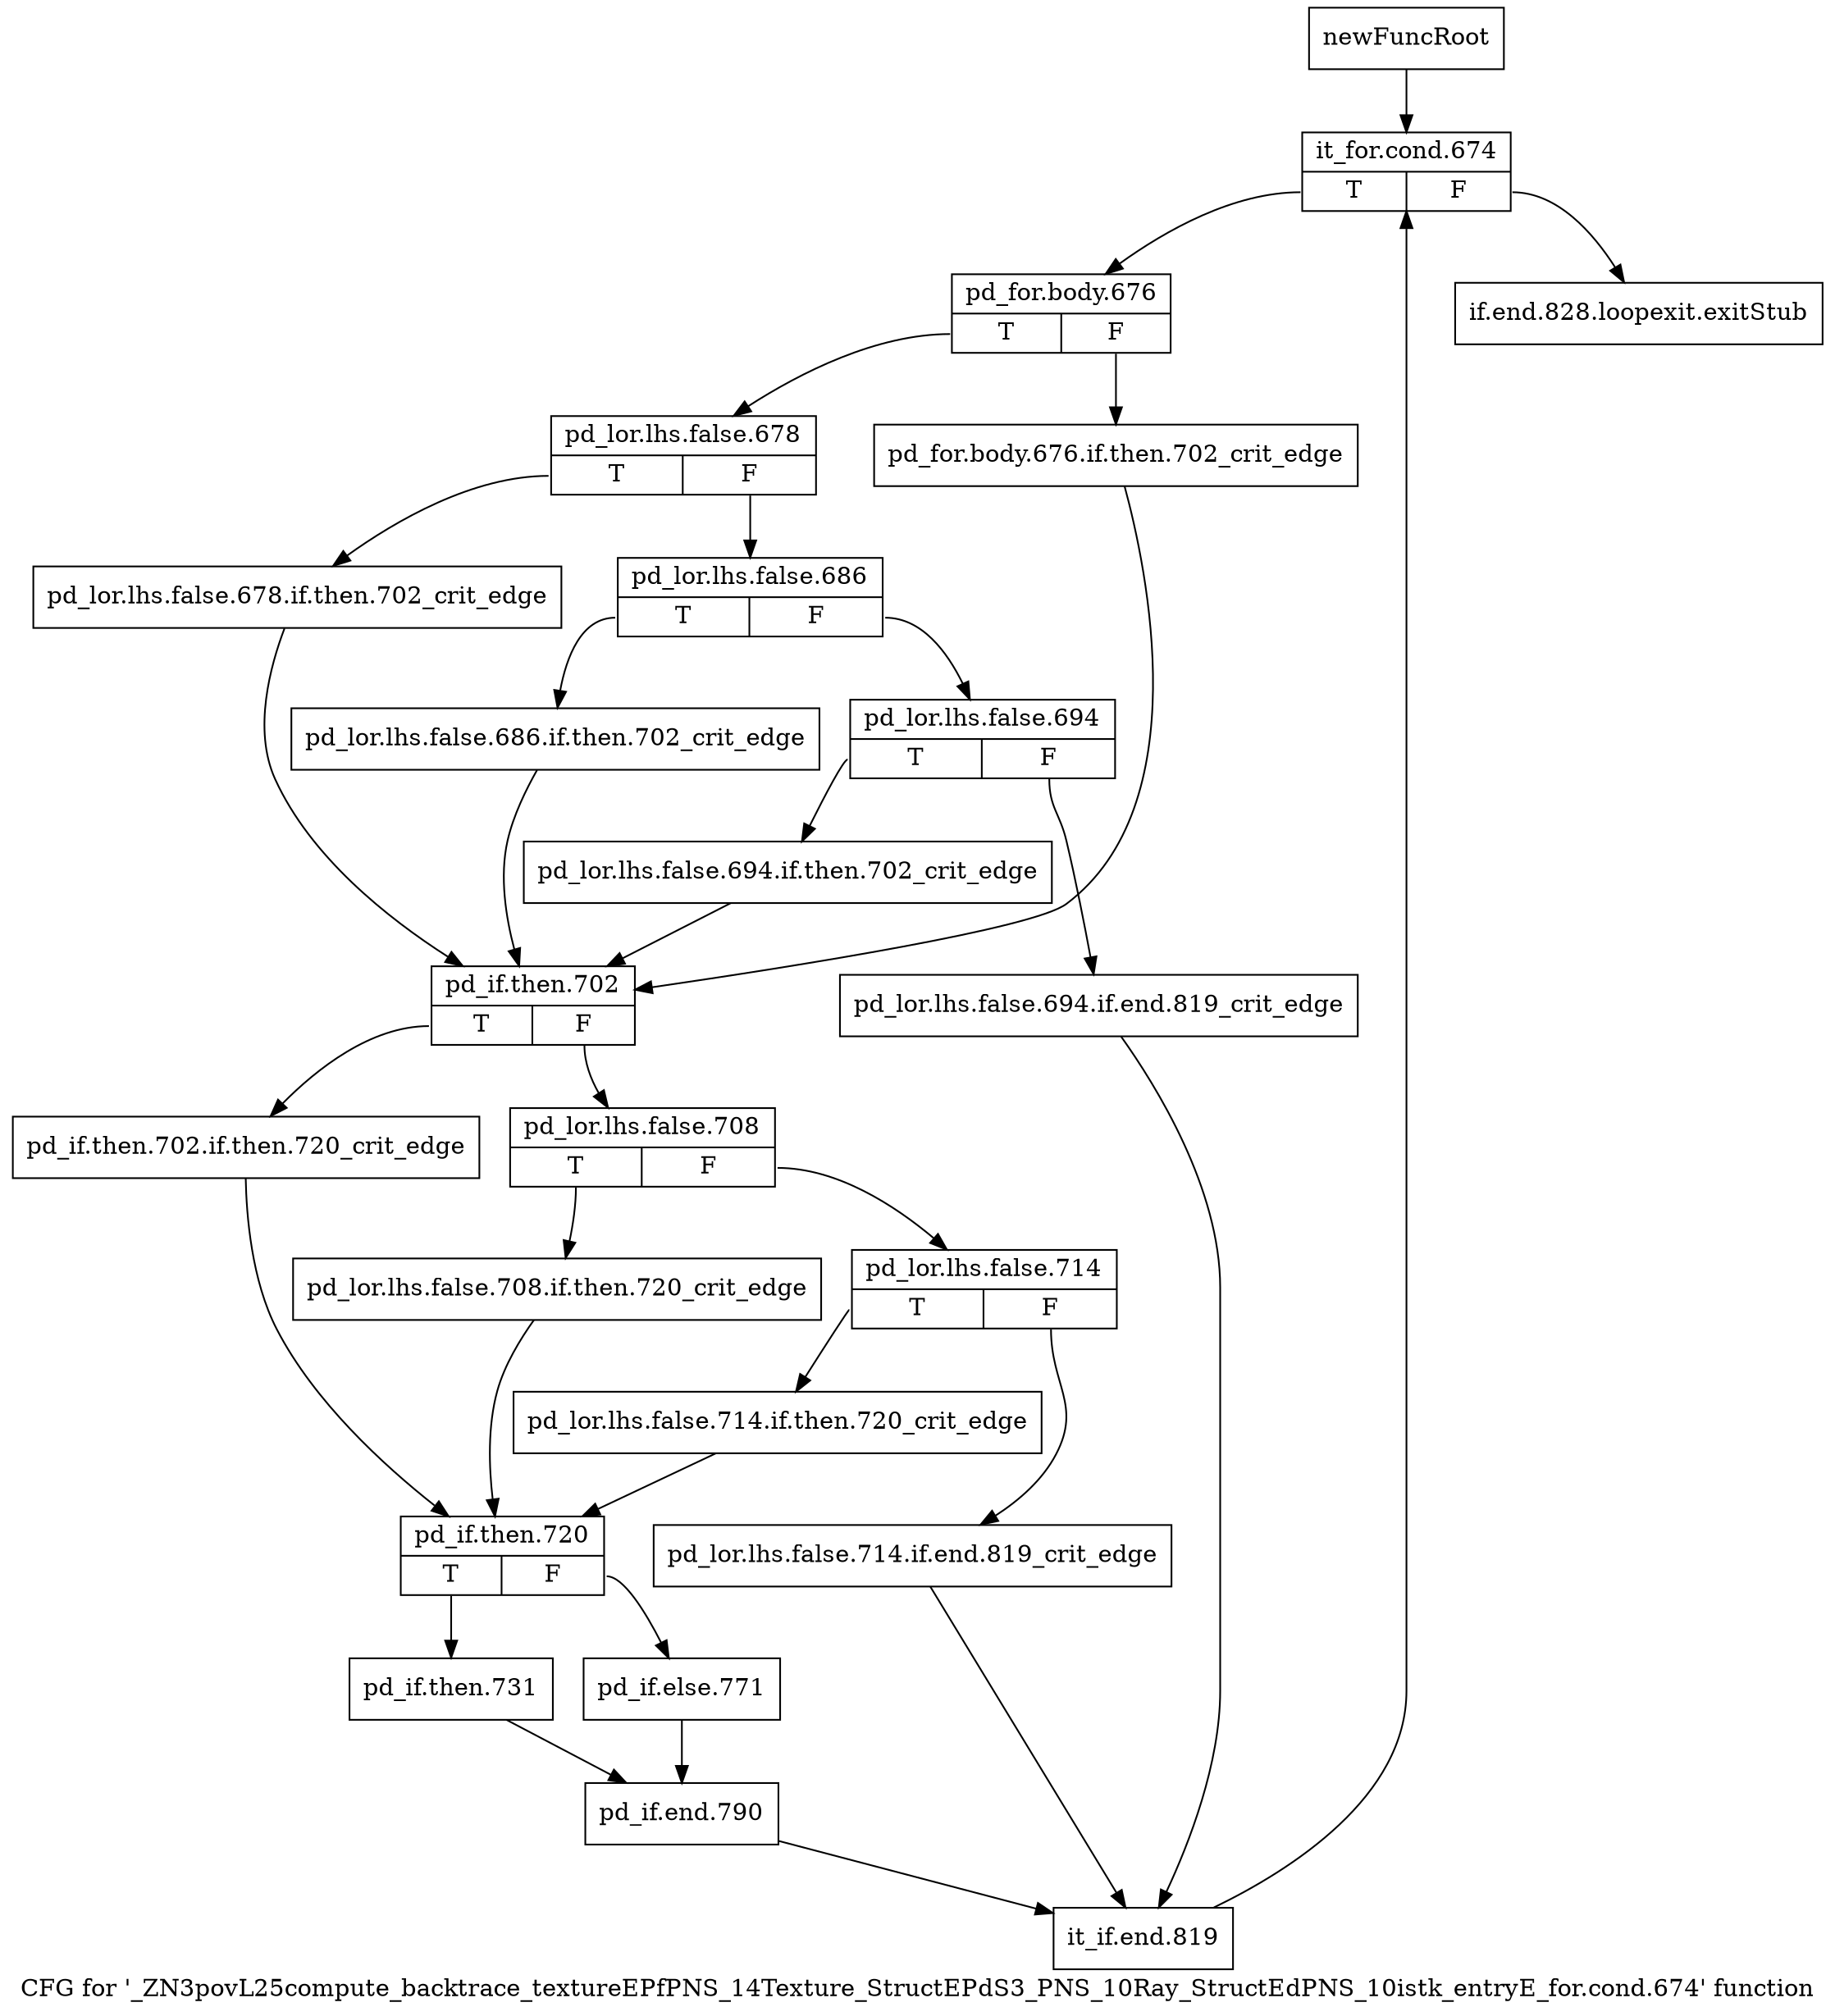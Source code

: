 digraph "CFG for '_ZN3povL25compute_backtrace_textureEPfPNS_14Texture_StructEPdS3_PNS_10Ray_StructEdPNS_10istk_entryE_for.cond.674' function" {
	label="CFG for '_ZN3povL25compute_backtrace_textureEPfPNS_14Texture_StructEPdS3_PNS_10Ray_StructEdPNS_10istk_entryE_for.cond.674' function";

	Node0x25d4ae0 [shape=record,label="{newFuncRoot}"];
	Node0x25d4ae0 -> Node0x25d4b80;
	Node0x25d4b30 [shape=record,label="{if.end.828.loopexit.exitStub}"];
	Node0x25d4b80 [shape=record,label="{it_for.cond.674|{<s0>T|<s1>F}}"];
	Node0x25d4b80:s0 -> Node0x25d4bd0;
	Node0x25d4b80:s1 -> Node0x25d4b30;
	Node0x25d4bd0 [shape=record,label="{pd_for.body.676|{<s0>T|<s1>F}}"];
	Node0x25d4bd0:s0 -> Node0x25d4c70;
	Node0x25d4bd0:s1 -> Node0x25d4c20;
	Node0x25d4c20 [shape=record,label="{pd_for.body.676.if.then.702_crit_edge}"];
	Node0x25d4c20 -> Node0x25d4ea0;
	Node0x25d4c70 [shape=record,label="{pd_lor.lhs.false.678|{<s0>T|<s1>F}}"];
	Node0x25d4c70:s0 -> Node0x25d4e50;
	Node0x25d4c70:s1 -> Node0x25d4cc0;
	Node0x25d4cc0 [shape=record,label="{pd_lor.lhs.false.686|{<s0>T|<s1>F}}"];
	Node0x25d4cc0:s0 -> Node0x25d4e00;
	Node0x25d4cc0:s1 -> Node0x25d4d10;
	Node0x25d4d10 [shape=record,label="{pd_lor.lhs.false.694|{<s0>T|<s1>F}}"];
	Node0x25d4d10:s0 -> Node0x25d4db0;
	Node0x25d4d10:s1 -> Node0x25d4d60;
	Node0x25d4d60 [shape=record,label="{pd_lor.lhs.false.694.if.end.819_crit_edge}"];
	Node0x25d4d60 -> Node0x25d5210;
	Node0x25d4db0 [shape=record,label="{pd_lor.lhs.false.694.if.then.702_crit_edge}"];
	Node0x25d4db0 -> Node0x25d4ea0;
	Node0x25d4e00 [shape=record,label="{pd_lor.lhs.false.686.if.then.702_crit_edge}"];
	Node0x25d4e00 -> Node0x25d4ea0;
	Node0x25d4e50 [shape=record,label="{pd_lor.lhs.false.678.if.then.702_crit_edge}"];
	Node0x25d4e50 -> Node0x25d4ea0;
	Node0x25d4ea0 [shape=record,label="{pd_if.then.702|{<s0>T|<s1>F}}"];
	Node0x25d4ea0:s0 -> Node0x25d5080;
	Node0x25d4ea0:s1 -> Node0x25d4ef0;
	Node0x25d4ef0 [shape=record,label="{pd_lor.lhs.false.708|{<s0>T|<s1>F}}"];
	Node0x25d4ef0:s0 -> Node0x25d5030;
	Node0x25d4ef0:s1 -> Node0x25d4f40;
	Node0x25d4f40 [shape=record,label="{pd_lor.lhs.false.714|{<s0>T|<s1>F}}"];
	Node0x25d4f40:s0 -> Node0x25d4fe0;
	Node0x25d4f40:s1 -> Node0x25d4f90;
	Node0x25d4f90 [shape=record,label="{pd_lor.lhs.false.714.if.end.819_crit_edge}"];
	Node0x25d4f90 -> Node0x25d5210;
	Node0x25d4fe0 [shape=record,label="{pd_lor.lhs.false.714.if.then.720_crit_edge}"];
	Node0x25d4fe0 -> Node0x25d50d0;
	Node0x25d5030 [shape=record,label="{pd_lor.lhs.false.708.if.then.720_crit_edge}"];
	Node0x25d5030 -> Node0x25d50d0;
	Node0x25d5080 [shape=record,label="{pd_if.then.702.if.then.720_crit_edge}"];
	Node0x25d5080 -> Node0x25d50d0;
	Node0x25d50d0 [shape=record,label="{pd_if.then.720|{<s0>T|<s1>F}}"];
	Node0x25d50d0:s0 -> Node0x25d5170;
	Node0x25d50d0:s1 -> Node0x25d5120;
	Node0x25d5120 [shape=record,label="{pd_if.else.771}"];
	Node0x25d5120 -> Node0x25d51c0;
	Node0x25d5170 [shape=record,label="{pd_if.then.731}"];
	Node0x25d5170 -> Node0x25d51c0;
	Node0x25d51c0 [shape=record,label="{pd_if.end.790}"];
	Node0x25d51c0 -> Node0x25d5210;
	Node0x25d5210 [shape=record,label="{it_if.end.819}"];
	Node0x25d5210 -> Node0x25d4b80;
}
